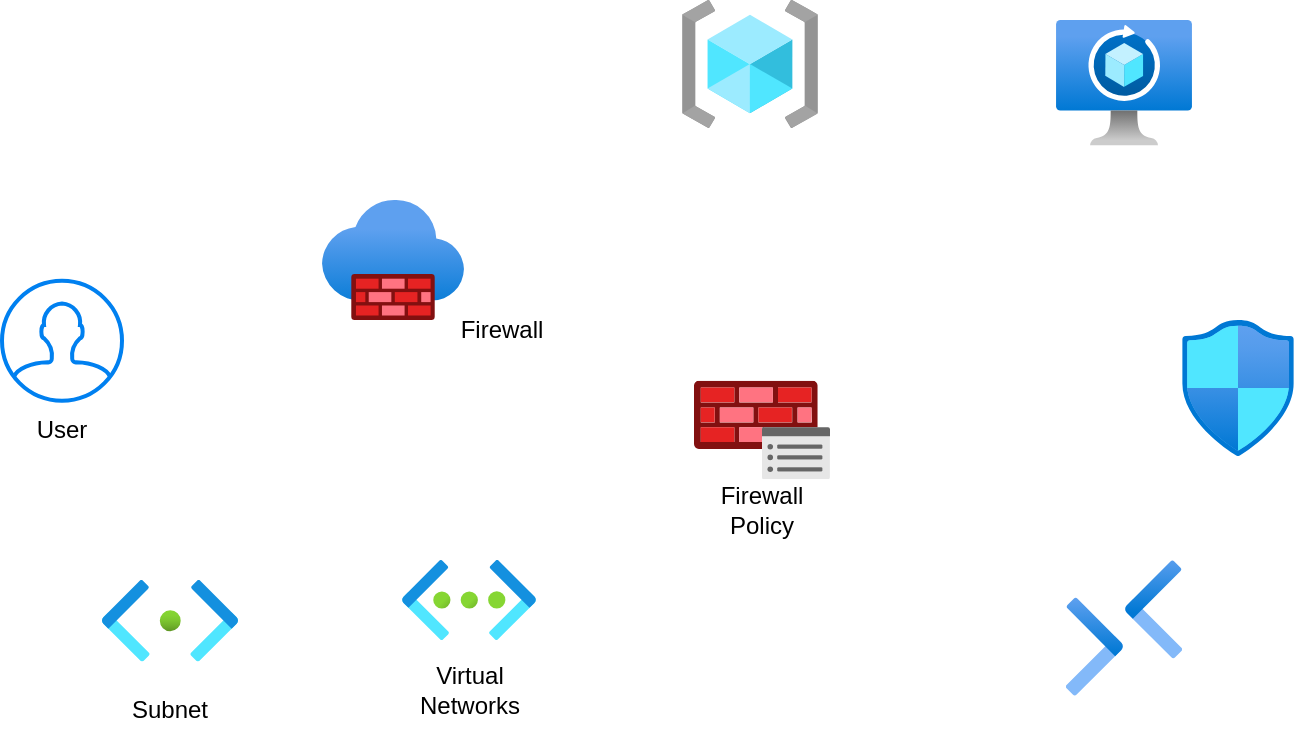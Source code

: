 <mxfile version="23.1.5" type="github">
  <diagram name="Page-1" id="rbhh-LLPLzyjg0o7bcGs">
    <mxGraphModel dx="492" dy="197" grid="1" gridSize="10" guides="1" tooltips="1" connect="1" arrows="1" fold="1" page="1" pageScale="1" pageWidth="850" pageHeight="1100" math="0" shadow="0">
      <root>
        <mxCell id="0" />
        <mxCell id="1" parent="0" />
        <mxCell id="xnxbj8NPCQGm7oIH2xkB-2" value="" style="image;aspect=fixed;html=1;points=[];align=center;fontSize=12;image=img/lib/azure2/networking/Bastions.svg;" vertex="1" parent="1">
          <mxGeometry x="602" y="300" width="58.0" height="68" as="geometry" />
        </mxCell>
        <mxCell id="xnxbj8NPCQGm7oIH2xkB-5" value="" style="image;aspect=fixed;html=1;points=[];align=center;fontSize=12;image=img/lib/azure2/networking/Network_Security_Groups.svg;" vertex="1" parent="1">
          <mxGeometry x="660" y="180" width="56.0" height="68" as="geometry" />
        </mxCell>
        <mxCell id="xnxbj8NPCQGm7oIH2xkB-8" value="" style="image;aspect=fixed;html=1;points=[];align=center;fontSize=12;image=img/lib/azure2/networking/Spot_VM.svg;" vertex="1" parent="1">
          <mxGeometry x="597" y="30" width="68" height="62.8" as="geometry" />
        </mxCell>
        <mxCell id="xnxbj8NPCQGm7oIH2xkB-9" value="" style="image;aspect=fixed;html=1;points=[];align=center;fontSize=12;image=img/lib/azure2/general/Resource_Groups.svg;" vertex="1" parent="1">
          <mxGeometry x="410" y="20" width="68" height="64" as="geometry" />
        </mxCell>
        <mxCell id="xnxbj8NPCQGm7oIH2xkB-12" value="" style="group" vertex="1" connectable="0" parent="1">
          <mxGeometry x="270" y="300" width="67" height="79.64" as="geometry" />
        </mxCell>
        <mxCell id="xnxbj8NPCQGm7oIH2xkB-6" value="" style="image;aspect=fixed;html=1;points=[];align=center;fontSize=12;image=img/lib/azure2/networking/Virtual_Networks.svg;" vertex="1" parent="xnxbj8NPCQGm7oIH2xkB-12">
          <mxGeometry width="67" height="40" as="geometry" />
        </mxCell>
        <mxCell id="xnxbj8NPCQGm7oIH2xkB-11" value="Virtual Networks" style="text;strokeColor=none;align=center;fillColor=none;html=1;verticalAlign=middle;whiteSpace=wrap;rounded=0;" vertex="1" parent="xnxbj8NPCQGm7oIH2xkB-12">
          <mxGeometry x="3.5" y="49.64" width="60" height="30" as="geometry" />
        </mxCell>
        <mxCell id="xnxbj8NPCQGm7oIH2xkB-14" value="" style="group" vertex="1" connectable="0" parent="1">
          <mxGeometry x="120" y="310" width="68" height="80" as="geometry" />
        </mxCell>
        <mxCell id="xnxbj8NPCQGm7oIH2xkB-7" value="" style="image;aspect=fixed;html=1;points=[];align=center;fontSize=12;image=img/lib/azure2/networking/Subnet.svg;" vertex="1" parent="xnxbj8NPCQGm7oIH2xkB-14">
          <mxGeometry width="68" height="40.72" as="geometry" />
        </mxCell>
        <mxCell id="xnxbj8NPCQGm7oIH2xkB-13" value="Subnet" style="text;strokeColor=none;align=center;fillColor=none;html=1;verticalAlign=middle;whiteSpace=wrap;rounded=0;" vertex="1" parent="xnxbj8NPCQGm7oIH2xkB-14">
          <mxGeometry x="4" y="50" width="60" height="30" as="geometry" />
        </mxCell>
        <mxCell id="xnxbj8NPCQGm7oIH2xkB-17" value="" style="group" vertex="1" connectable="0" parent="1">
          <mxGeometry x="230" y="120.0" width="120" height="80" as="geometry" />
        </mxCell>
        <mxCell id="xnxbj8NPCQGm7oIH2xkB-3" value="" style="image;aspect=fixed;html=1;points=[];align=center;fontSize=12;image=img/lib/azure2/networking/Firewalls.svg;" vertex="1" parent="xnxbj8NPCQGm7oIH2xkB-17">
          <mxGeometry width="71" height="60" as="geometry" />
        </mxCell>
        <mxCell id="xnxbj8NPCQGm7oIH2xkB-16" value="Firewall" style="text;strokeColor=none;align=center;fillColor=none;html=1;verticalAlign=middle;whiteSpace=wrap;rounded=0;" vertex="1" parent="xnxbj8NPCQGm7oIH2xkB-17">
          <mxGeometry x="60" y="50" width="60" height="30" as="geometry" />
        </mxCell>
        <mxCell id="xnxbj8NPCQGm7oIH2xkB-18" value="" style="group" vertex="1" connectable="0" parent="1">
          <mxGeometry x="416" y="210.36" width="68" height="79.32" as="geometry" />
        </mxCell>
        <mxCell id="xnxbj8NPCQGm7oIH2xkB-4" value="" style="image;aspect=fixed;html=1;points=[];align=center;fontSize=12;image=img/lib/azure2/networking/Azure_Firewall_Policy.svg;" vertex="1" parent="xnxbj8NPCQGm7oIH2xkB-18">
          <mxGeometry width="68" height="49.32" as="geometry" />
        </mxCell>
        <mxCell id="xnxbj8NPCQGm7oIH2xkB-15" value="Firewall Policy" style="text;strokeColor=none;align=center;fillColor=none;html=1;verticalAlign=middle;whiteSpace=wrap;rounded=0;" vertex="1" parent="xnxbj8NPCQGm7oIH2xkB-18">
          <mxGeometry x="4" y="49.32" width="60" height="30" as="geometry" />
        </mxCell>
        <mxCell id="xnxbj8NPCQGm7oIH2xkB-10" value="" style="html=1;verticalLabelPosition=bottom;align=center;labelBackgroundColor=#ffffff;verticalAlign=top;strokeWidth=2;strokeColor=#0080F0;shadow=0;dashed=0;shape=mxgraph.ios7.icons.user;container=0;" vertex="1" parent="1">
          <mxGeometry x="70" y="160.36" width="60" height="60" as="geometry" />
        </mxCell>
        <mxCell id="xnxbj8NPCQGm7oIH2xkB-22" value="User" style="text;strokeColor=none;align=center;fillColor=none;html=1;verticalAlign=middle;whiteSpace=wrap;rounded=0;" vertex="1" parent="1">
          <mxGeometry x="70" y="220.36" width="60" height="30" as="geometry" />
        </mxCell>
      </root>
    </mxGraphModel>
  </diagram>
</mxfile>
